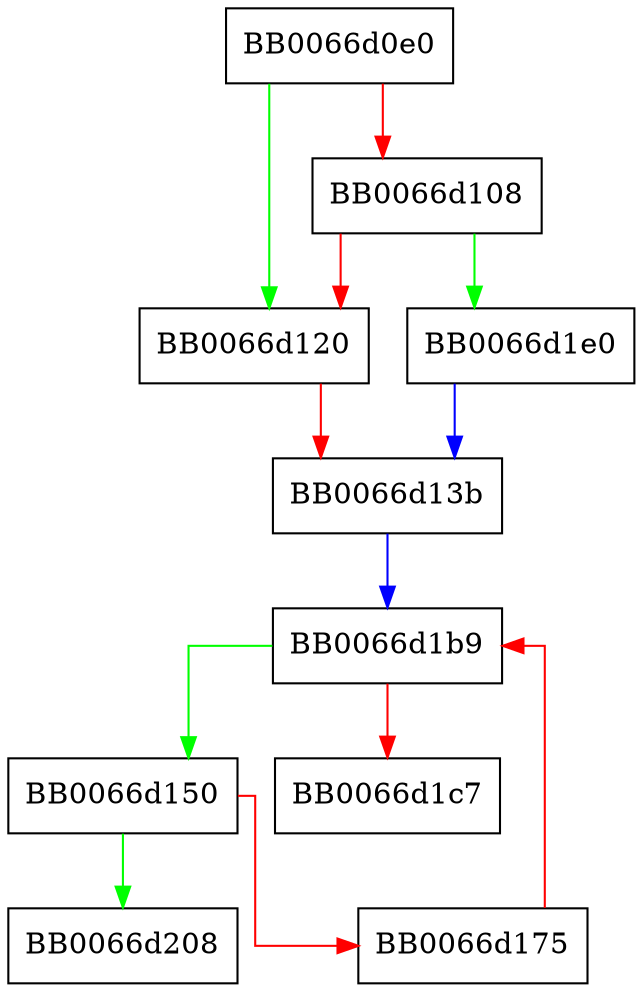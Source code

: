 digraph sxnet_i2r {
  node [shape="box"];
  graph [splines=ortho];
  BB0066d0e0 -> BB0066d120 [color="green"];
  BB0066d0e0 -> BB0066d108 [color="red"];
  BB0066d108 -> BB0066d1e0 [color="green"];
  BB0066d108 -> BB0066d120 [color="red"];
  BB0066d120 -> BB0066d13b [color="red"];
  BB0066d13b -> BB0066d1b9 [color="blue"];
  BB0066d150 -> BB0066d208 [color="green"];
  BB0066d150 -> BB0066d175 [color="red"];
  BB0066d175 -> BB0066d1b9 [color="red"];
  BB0066d1b9 -> BB0066d150 [color="green"];
  BB0066d1b9 -> BB0066d1c7 [color="red"];
  BB0066d1e0 -> BB0066d13b [color="blue"];
}